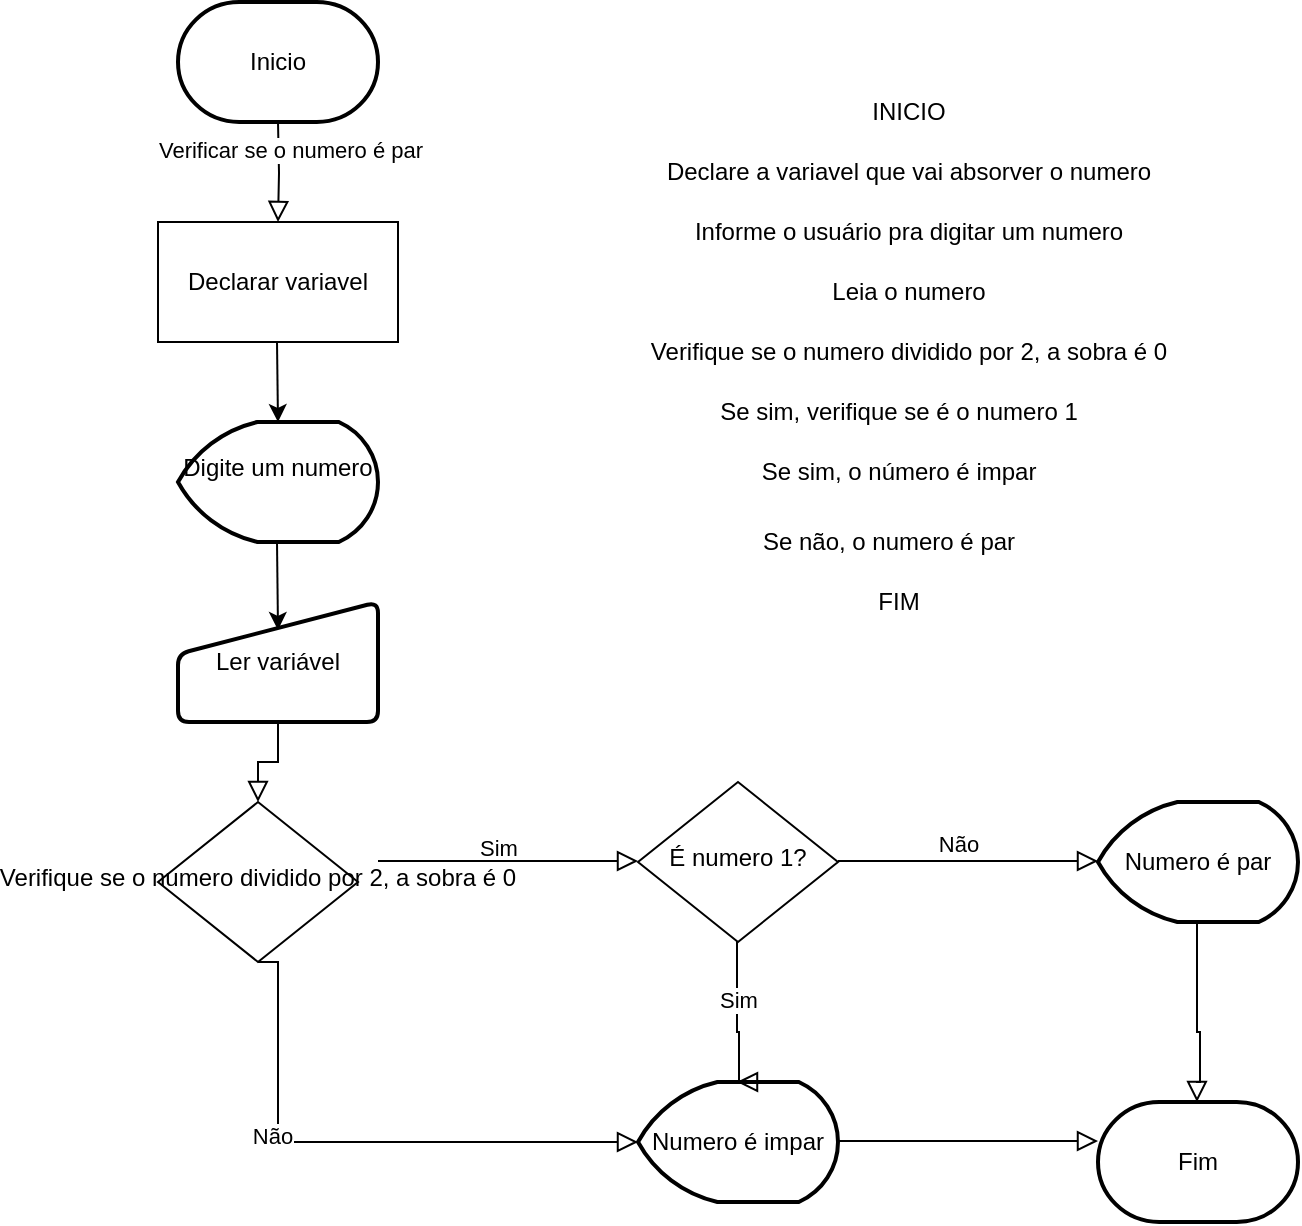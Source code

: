 <mxfile version="24.7.7">
  <diagram id="C5RBs43oDa-KdzZeNtuy" name="Page-1">
    <mxGraphModel dx="2376" dy="541" grid="1" gridSize="10" guides="1" tooltips="1" connect="1" arrows="1" fold="1" page="1" pageScale="1" pageWidth="827" pageHeight="1169" math="0" shadow="0">
      <root>
        <mxCell id="WIyWlLk6GJQsqaUBKTNV-0" />
        <mxCell id="WIyWlLk6GJQsqaUBKTNV-1" parent="WIyWlLk6GJQsqaUBKTNV-0" />
        <mxCell id="WIyWlLk6GJQsqaUBKTNV-2" value="" style="rounded=0;html=1;jettySize=auto;orthogonalLoop=1;fontSize=11;endArrow=block;endFill=0;endSize=8;strokeWidth=1;shadow=0;labelBackgroundColor=none;edgeStyle=orthogonalEdgeStyle;entryX=0.5;entryY=0;entryDx=0;entryDy=0;exitX=0.5;exitY=1;exitDx=0;exitDy=0;exitPerimeter=0;" parent="WIyWlLk6GJQsqaUBKTNV-1" target="GA598SwhFljg69Tdyvus-7" edge="1">
          <mxGeometry relative="1" as="geometry">
            <mxPoint x="120" y="70" as="sourcePoint" />
            <mxPoint x="120" y="170" as="targetPoint" />
          </mxGeometry>
        </mxCell>
        <mxCell id="GA598SwhFljg69Tdyvus-19" value="Verificar se o numero é par" style="edgeLabel;html=1;align=center;verticalAlign=middle;resizable=0;points=[];" parent="WIyWlLk6GJQsqaUBKTNV-2" vertex="1" connectable="0">
          <mxGeometry x="-0.44" y="5" relative="1" as="geometry">
            <mxPoint as="offset" />
          </mxGeometry>
        </mxCell>
        <mxCell id="WIyWlLk6GJQsqaUBKTNV-9" value="Sim&lt;div&gt;&lt;br&gt;&lt;/div&gt;" style="edgeStyle=orthogonalEdgeStyle;rounded=0;html=1;jettySize=auto;orthogonalLoop=1;fontSize=11;endArrow=block;endFill=0;endSize=8;strokeWidth=1;shadow=0;labelBackgroundColor=none;" parent="WIyWlLk6GJQsqaUBKTNV-1" edge="1">
          <mxGeometry x="-0.077" relative="1" as="geometry">
            <mxPoint as="offset" />
            <mxPoint x="170" y="439.5" as="sourcePoint" />
            <mxPoint x="300" y="439.5" as="targetPoint" />
            <Array as="points">
              <mxPoint x="206" y="439.5" />
            </Array>
          </mxGeometry>
        </mxCell>
        <mxCell id="GA598SwhFljg69Tdyvus-2" value="Digite um numero&lt;div&gt;&lt;br&gt;&lt;/div&gt;" style="strokeWidth=2;html=1;shape=mxgraph.flowchart.display;whiteSpace=wrap;" parent="WIyWlLk6GJQsqaUBKTNV-1" vertex="1">
          <mxGeometry x="70" y="220" width="100" height="60" as="geometry" />
        </mxCell>
        <mxCell id="GA598SwhFljg69Tdyvus-5" value="" style="endArrow=classic;html=1;rounded=0;exitX=0.5;exitY=1;exitDx=0;exitDy=0;" parent="WIyWlLk6GJQsqaUBKTNV-1" edge="1">
          <mxGeometry width="50" height="50" relative="1" as="geometry">
            <mxPoint x="119.5" y="180" as="sourcePoint" />
            <mxPoint x="120" y="220" as="targetPoint" />
          </mxGeometry>
        </mxCell>
        <mxCell id="GA598SwhFljg69Tdyvus-6" value="" style="endArrow=classic;html=1;rounded=0;entryX=0.5;entryY=0.233;entryDx=0;entryDy=0;entryPerimeter=0;" parent="WIyWlLk6GJQsqaUBKTNV-1" target="GA598SwhFljg69Tdyvus-9" edge="1">
          <mxGeometry width="50" height="50" relative="1" as="geometry">
            <mxPoint x="119.5" y="280" as="sourcePoint" />
            <mxPoint x="119.5" y="350" as="targetPoint" />
          </mxGeometry>
        </mxCell>
        <mxCell id="GA598SwhFljg69Tdyvus-7" value="Declarar variavel" style="rounded=0;whiteSpace=wrap;html=1;" parent="WIyWlLk6GJQsqaUBKTNV-1" vertex="1">
          <mxGeometry x="60" y="120" width="120" height="60" as="geometry" />
        </mxCell>
        <mxCell id="GA598SwhFljg69Tdyvus-9" value="Ler variável" style="html=1;strokeWidth=2;shape=manualInput;whiteSpace=wrap;rounded=1;size=26;arcSize=11;" parent="WIyWlLk6GJQsqaUBKTNV-1" vertex="1">
          <mxGeometry x="70" y="310" width="100" height="60" as="geometry" />
        </mxCell>
        <mxCell id="GA598SwhFljg69Tdyvus-10" value="Numero é par" style="strokeWidth=2;html=1;shape=mxgraph.flowchart.display;whiteSpace=wrap;" parent="WIyWlLk6GJQsqaUBKTNV-1" vertex="1">
          <mxGeometry x="530" y="410" width="100" height="60" as="geometry" />
        </mxCell>
        <mxCell id="GA598SwhFljg69Tdyvus-11" value="" style="rounded=0;html=1;jettySize=auto;orthogonalLoop=1;fontSize=11;endArrow=block;endFill=0;endSize=8;strokeWidth=1;shadow=0;labelBackgroundColor=none;edgeStyle=orthogonalEdgeStyle;exitX=0.5;exitY=1;exitDx=0;exitDy=0;entryX=0;entryY=0.5;entryDx=0;entryDy=0;entryPerimeter=0;" parent="WIyWlLk6GJQsqaUBKTNV-1" source="WIyWlLk6GJQsqaUBKTNV-6" target="GA598SwhFljg69Tdyvus-13" edge="1">
          <mxGeometry x="0.333" y="20" relative="1" as="geometry">
            <mxPoint as="offset" />
            <mxPoint x="119.5" y="505" as="sourcePoint" />
            <mxPoint x="119.5" y="585" as="targetPoint" />
            <Array as="points">
              <mxPoint x="120" y="580" />
            </Array>
          </mxGeometry>
        </mxCell>
        <mxCell id="GA598SwhFljg69Tdyvus-12" value="Não" style="edgeLabel;html=1;align=center;verticalAlign=middle;resizable=0;points=[];" parent="GA598SwhFljg69Tdyvus-11" vertex="1" connectable="0">
          <mxGeometry x="-0.309" y="-3" relative="1" as="geometry">
            <mxPoint as="offset" />
          </mxGeometry>
        </mxCell>
        <mxCell id="GA598SwhFljg69Tdyvus-13" value="&lt;div&gt;Numero é impar&lt;/div&gt;" style="strokeWidth=2;html=1;shape=mxgraph.flowchart.display;whiteSpace=wrap;" parent="WIyWlLk6GJQsqaUBKTNV-1" vertex="1">
          <mxGeometry x="300" y="550" width="100" height="60" as="geometry" />
        </mxCell>
        <mxCell id="GA598SwhFljg69Tdyvus-15" value="" style="rounded=0;html=1;jettySize=auto;orthogonalLoop=1;fontSize=11;endArrow=block;endFill=0;endSize=8;strokeWidth=1;shadow=0;labelBackgroundColor=none;edgeStyle=orthogonalEdgeStyle;exitX=0.5;exitY=1;exitDx=0;exitDy=0;" parent="WIyWlLk6GJQsqaUBKTNV-1" edge="1">
          <mxGeometry x="0.333" y="20" relative="1" as="geometry">
            <mxPoint as="offset" />
            <mxPoint x="349.5" y="470" as="sourcePoint" />
            <mxPoint x="349.5" y="550" as="targetPoint" />
            <Array as="points">
              <mxPoint x="349.5" y="525" />
              <mxPoint x="350.5" y="525" />
            </Array>
          </mxGeometry>
        </mxCell>
        <mxCell id="41oGFpQ5HcFWzMvdog1Y-3" value="Sim" style="edgeLabel;html=1;align=center;verticalAlign=middle;resizable=0;points=[];" parent="GA598SwhFljg69Tdyvus-15" vertex="1" connectable="0">
          <mxGeometry x="-0.062" relative="1" as="geometry">
            <mxPoint as="offset" />
          </mxGeometry>
        </mxCell>
        <mxCell id="GA598SwhFljg69Tdyvus-21" value="INICIO" style="text;html=1;align=center;verticalAlign=middle;resizable=0;points=[];autosize=1;strokeColor=none;fillColor=none;rounded=1;" parent="WIyWlLk6GJQsqaUBKTNV-1" vertex="1">
          <mxGeometry x="405" y="50" width="60" height="30" as="geometry" />
        </mxCell>
        <mxCell id="GA598SwhFljg69Tdyvus-22" value="FIM" style="text;html=1;align=center;verticalAlign=middle;resizable=0;points=[];autosize=1;strokeColor=none;fillColor=none;" parent="WIyWlLk6GJQsqaUBKTNV-1" vertex="1">
          <mxGeometry x="410" y="295" width="40" height="30" as="geometry" />
        </mxCell>
        <mxCell id="GA598SwhFljg69Tdyvus-26" value="Declare a variavel que vai absorver o numero" style="text;html=1;align=center;verticalAlign=middle;resizable=0;points=[];autosize=1;strokeColor=none;fillColor=none;rounded=1;" parent="WIyWlLk6GJQsqaUBKTNV-1" vertex="1">
          <mxGeometry x="300" y="80" width="270" height="30" as="geometry" />
        </mxCell>
        <mxCell id="GA598SwhFljg69Tdyvus-27" value="Informe o usuário pra digitar um numero" style="text;html=1;align=center;verticalAlign=middle;resizable=0;points=[];autosize=1;strokeColor=none;fillColor=none;rounded=1;" parent="WIyWlLk6GJQsqaUBKTNV-1" vertex="1">
          <mxGeometry x="315" y="110" width="240" height="30" as="geometry" />
        </mxCell>
        <mxCell id="GA598SwhFljg69Tdyvus-28" value="Leia o numero" style="text;html=1;align=center;verticalAlign=middle;resizable=0;points=[];autosize=1;strokeColor=none;fillColor=none;rounded=1;" parent="WIyWlLk6GJQsqaUBKTNV-1" vertex="1">
          <mxGeometry x="385" y="140" width="100" height="30" as="geometry" />
        </mxCell>
        <mxCell id="GA598SwhFljg69Tdyvus-29" value="Verifique se o numero dividido por 2, a sobra é 0" style="text;html=1;align=center;verticalAlign=middle;resizable=0;points=[];autosize=1;strokeColor=none;fillColor=none;rounded=1;" parent="WIyWlLk6GJQsqaUBKTNV-1" vertex="1">
          <mxGeometry x="295" y="170" width="280" height="30" as="geometry" />
        </mxCell>
        <mxCell id="GA598SwhFljg69Tdyvus-30" value="Se sim, verifique se é o numero 1" style="text;html=1;align=center;verticalAlign=middle;resizable=0;points=[];autosize=1;strokeColor=none;fillColor=none;rounded=1;" parent="WIyWlLk6GJQsqaUBKTNV-1" vertex="1">
          <mxGeometry x="330" y="200" width="200" height="30" as="geometry" />
        </mxCell>
        <mxCell id="GA598SwhFljg69Tdyvus-31" value="Se não, o numero é par" style="text;html=1;align=center;verticalAlign=middle;resizable=0;points=[];autosize=1;strokeColor=none;fillColor=none;rounded=1;" parent="WIyWlLk6GJQsqaUBKTNV-1" vertex="1">
          <mxGeometry x="350" y="265" width="150" height="30" as="geometry" />
        </mxCell>
        <mxCell id="GA598SwhFljg69Tdyvus-32" value="" style="rounded=0;html=1;jettySize=auto;orthogonalLoop=1;fontSize=11;endArrow=block;endFill=0;endSize=8;strokeWidth=1;shadow=0;labelBackgroundColor=none;edgeStyle=orthogonalEdgeStyle;exitX=0.5;exitY=1;exitDx=0;exitDy=0;" parent="WIyWlLk6GJQsqaUBKTNV-1" source="GA598SwhFljg69Tdyvus-9" target="WIyWlLk6GJQsqaUBKTNV-6" edge="1">
          <mxGeometry x="0.333" y="20" relative="1" as="geometry">
            <mxPoint as="offset" />
            <mxPoint x="120" y="370" as="sourcePoint" />
            <mxPoint x="120" y="500" as="targetPoint" />
            <Array as="points" />
          </mxGeometry>
        </mxCell>
        <mxCell id="WIyWlLk6GJQsqaUBKTNV-6" value="&lt;span style=&quot;text-wrap: nowrap;&quot;&gt;Verifique se o numero dividido por 2, a sobra é 0&lt;/span&gt;" style="rhombus;whiteSpace=wrap;html=1;shadow=0;fontFamily=Helvetica;fontSize=12;align=center;strokeWidth=1;spacing=6;spacingTop=-4;" parent="WIyWlLk6GJQsqaUBKTNV-1" vertex="1">
          <mxGeometry x="60" y="410" width="100" height="80" as="geometry" />
        </mxCell>
        <mxCell id="41oGFpQ5HcFWzMvdog1Y-1" value="É numero 1?" style="rhombus;whiteSpace=wrap;html=1;shadow=0;fontFamily=Helvetica;fontSize=12;align=center;strokeWidth=1;spacing=6;spacingTop=-4;" parent="WIyWlLk6GJQsqaUBKTNV-1" vertex="1">
          <mxGeometry x="300" y="400" width="100" height="80" as="geometry" />
        </mxCell>
        <mxCell id="41oGFpQ5HcFWzMvdog1Y-2" value="&lt;div&gt;Não&lt;/div&gt;" style="edgeStyle=orthogonalEdgeStyle;rounded=0;html=1;jettySize=auto;orthogonalLoop=1;fontSize=11;endArrow=block;endFill=0;endSize=8;strokeWidth=1;shadow=0;labelBackgroundColor=none;" parent="WIyWlLk6GJQsqaUBKTNV-1" edge="1">
          <mxGeometry x="-0.077" y="10" relative="1" as="geometry">
            <mxPoint y="1" as="offset" />
            <mxPoint x="400" y="439.5" as="sourcePoint" />
            <mxPoint x="530" y="439.5" as="targetPoint" />
            <Array as="points">
              <mxPoint x="436" y="439.5" />
            </Array>
          </mxGeometry>
        </mxCell>
        <mxCell id="41oGFpQ5HcFWzMvdog1Y-5" value="" style="edgeStyle=orthogonalEdgeStyle;rounded=0;html=1;jettySize=auto;orthogonalLoop=1;fontSize=11;endArrow=block;endFill=0;endSize=8;strokeWidth=1;shadow=0;labelBackgroundColor=none;" parent="WIyWlLk6GJQsqaUBKTNV-1" edge="1">
          <mxGeometry x="-0.077" y="10" relative="1" as="geometry">
            <mxPoint y="1" as="offset" />
            <mxPoint x="400" y="579.5" as="sourcePoint" />
            <mxPoint x="530" y="579.5" as="targetPoint" />
            <Array as="points">
              <mxPoint x="436" y="579.5" />
            </Array>
          </mxGeometry>
        </mxCell>
        <mxCell id="41oGFpQ5HcFWzMvdog1Y-6" value="" style="rounded=0;html=1;jettySize=auto;orthogonalLoop=1;fontSize=11;endArrow=block;endFill=0;endSize=8;strokeWidth=1;shadow=0;labelBackgroundColor=none;edgeStyle=orthogonalEdgeStyle;exitX=0.5;exitY=1;exitDx=0;exitDy=0;entryX=0.495;entryY=0.083;entryDx=0;entryDy=0;entryPerimeter=0;" parent="WIyWlLk6GJQsqaUBKTNV-1" edge="1">
          <mxGeometry x="0.333" y="20" relative="1" as="geometry">
            <mxPoint as="offset" />
            <mxPoint x="579.5" y="470" as="sourcePoint" />
            <mxPoint x="579.5" y="559.98" as="targetPoint" />
            <Array as="points">
              <mxPoint x="580" y="525" />
              <mxPoint x="581" y="525" />
              <mxPoint x="581" y="550" />
              <mxPoint x="580" y="550" />
            </Array>
          </mxGeometry>
        </mxCell>
        <mxCell id="41oGFpQ5HcFWzMvdog1Y-8" value="Se sim, o número é impar" style="text;html=1;align=center;verticalAlign=middle;resizable=0;points=[];autosize=1;strokeColor=none;fillColor=none;rounded=1;" parent="WIyWlLk6GJQsqaUBKTNV-1" vertex="1">
          <mxGeometry x="350" y="230" width="160" height="30" as="geometry" />
        </mxCell>
        <mxCell id="41oGFpQ5HcFWzMvdog1Y-9" value="Inicio" style="strokeWidth=2;html=1;shape=mxgraph.flowchart.terminator;whiteSpace=wrap;" parent="WIyWlLk6GJQsqaUBKTNV-1" vertex="1">
          <mxGeometry x="70" y="10" width="100" height="60" as="geometry" />
        </mxCell>
        <mxCell id="41oGFpQ5HcFWzMvdog1Y-11" value="Fim" style="strokeWidth=2;html=1;shape=mxgraph.flowchart.terminator;whiteSpace=wrap;" parent="WIyWlLk6GJQsqaUBKTNV-1" vertex="1">
          <mxGeometry x="530" y="560" width="100" height="60" as="geometry" />
        </mxCell>
      </root>
    </mxGraphModel>
  </diagram>
</mxfile>
